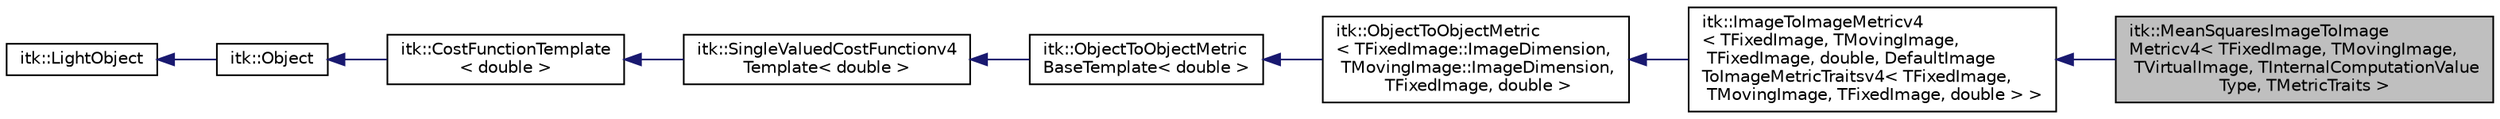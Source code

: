 digraph "itk::MeanSquaresImageToImageMetricv4&lt; TFixedImage, TMovingImage, TVirtualImage, TInternalComputationValueType, TMetricTraits &gt;"
{
 // LATEX_PDF_SIZE
  edge [fontname="Helvetica",fontsize="10",labelfontname="Helvetica",labelfontsize="10"];
  node [fontname="Helvetica",fontsize="10",shape=record];
  rankdir="LR";
  Node1 [label="itk::MeanSquaresImageToImage\lMetricv4\< TFixedImage, TMovingImage,\l TVirtualImage, TInternalComputationValue\lType, TMetricTraits \>",height=0.2,width=0.4,color="black", fillcolor="grey75", style="filled", fontcolor="black",tooltip="Class implementing a mean squares metric."];
  Node2 -> Node1 [dir="back",color="midnightblue",fontsize="10",style="solid",fontname="Helvetica"];
  Node2 [label="itk::ImageToImageMetricv4\l\< TFixedImage, TMovingImage,\l TFixedImage, double, DefaultImage\lToImageMetricTraitsv4\< TFixedImage,\l TMovingImage, TFixedImage, double \> \>",height=0.2,width=0.4,color="black", fillcolor="white", style="filled",URL="$classitk_1_1ImageToImageMetricv4.html",tooltip=" "];
  Node3 -> Node2 [dir="back",color="midnightblue",fontsize="10",style="solid",fontname="Helvetica"];
  Node3 [label="itk::ObjectToObjectMetric\l\< TFixedImage::ImageDimension,\l TMovingImage::ImageDimension,\l TFixedImage, double \>",height=0.2,width=0.4,color="black", fillcolor="white", style="filled",URL="$classitk_1_1ObjectToObjectMetric.html",tooltip=" "];
  Node4 -> Node3 [dir="back",color="midnightblue",fontsize="10",style="solid",fontname="Helvetica"];
  Node4 [label="itk::ObjectToObjectMetric\lBaseTemplate\< double \>",height=0.2,width=0.4,color="black", fillcolor="white", style="filled",URL="$classitk_1_1ObjectToObjectMetricBaseTemplate.html",tooltip=" "];
  Node5 -> Node4 [dir="back",color="midnightblue",fontsize="10",style="solid",fontname="Helvetica"];
  Node5 [label="itk::SingleValuedCostFunctionv4\lTemplate\< double \>",height=0.2,width=0.4,color="black", fillcolor="white", style="filled",URL="$classitk_1_1SingleValuedCostFunctionv4Template.html",tooltip=" "];
  Node6 -> Node5 [dir="back",color="midnightblue",fontsize="10",style="solid",fontname="Helvetica"];
  Node6 [label="itk::CostFunctionTemplate\l\< double \>",height=0.2,width=0.4,color="black", fillcolor="white", style="filled",URL="$classitk_1_1CostFunctionTemplate.html",tooltip=" "];
  Node7 -> Node6 [dir="back",color="midnightblue",fontsize="10",style="solid",fontname="Helvetica"];
  Node7 [label="itk::Object",height=0.2,width=0.4,color="black", fillcolor="white", style="filled",URL="$classitk_1_1Object.html",tooltip="Base class for most ITK classes."];
  Node8 -> Node7 [dir="back",color="midnightblue",fontsize="10",style="solid",fontname="Helvetica"];
  Node8 [label="itk::LightObject",height=0.2,width=0.4,color="black", fillcolor="white", style="filled",URL="$classitk_1_1LightObject.html",tooltip="Light weight base class for most itk classes."];
}
